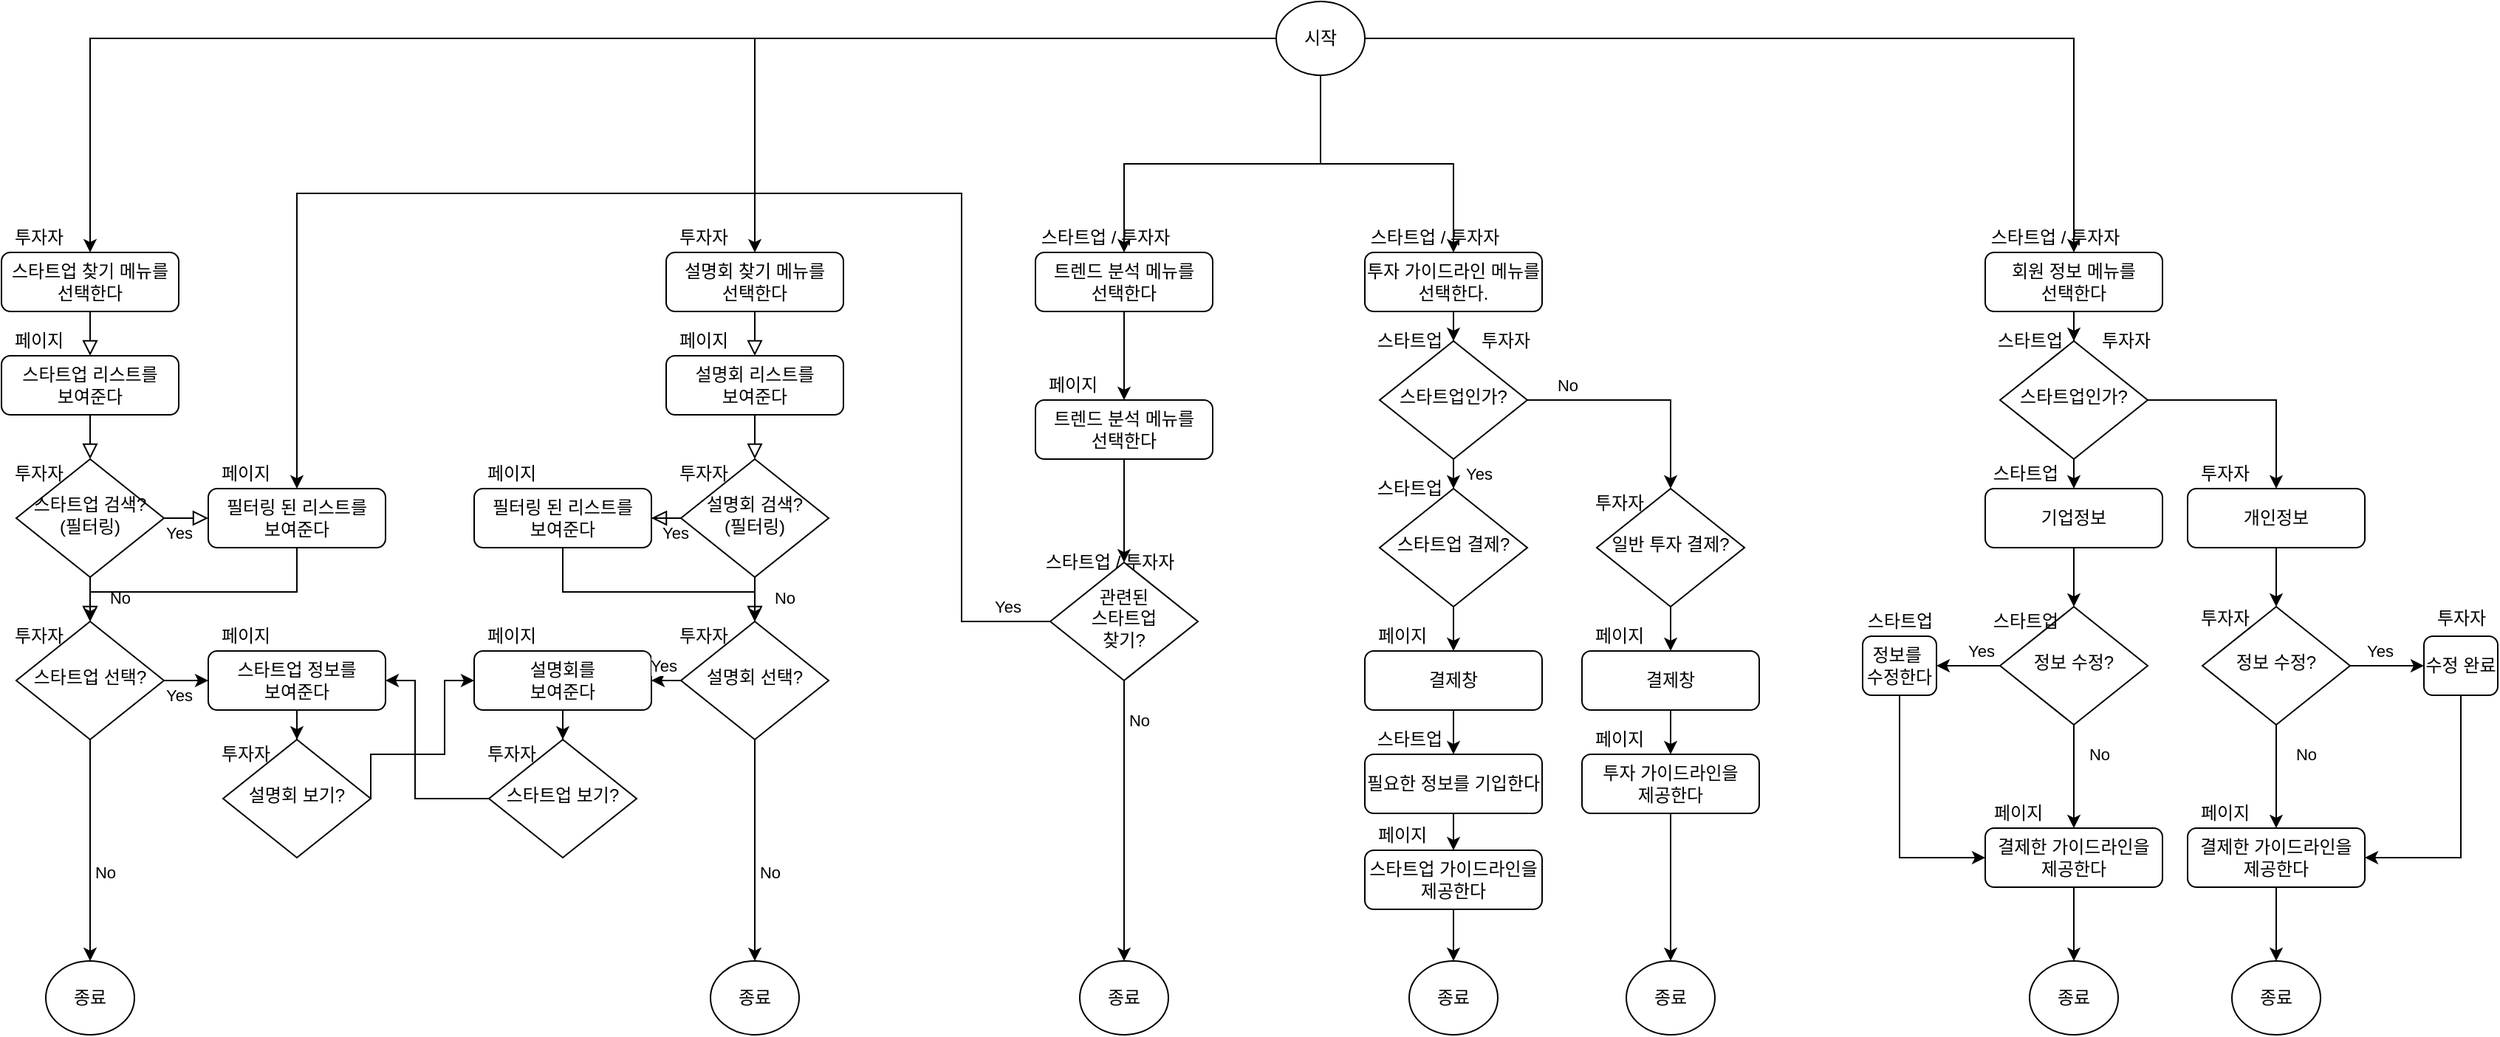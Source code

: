 <mxfile version="13.0.5" type="device"><diagram id="C5RBs43oDa-KdzZeNtuy" name="Page-1"><mxGraphModel dx="1865" dy="1254" grid="0" gridSize="10" guides="1" tooltips="1" connect="1" arrows="1" fold="1" page="0" pageScale="1" pageWidth="827" pageHeight="1169" math="0" shadow="0"><root><mxCell id="WIyWlLk6GJQsqaUBKTNV-0"/><mxCell id="WIyWlLk6GJQsqaUBKTNV-1" parent="WIyWlLk6GJQsqaUBKTNV-0"/><mxCell id="WIyWlLk6GJQsqaUBKTNV-3" value="스타트업 찾기 메뉴를&lt;br&gt;선택한다" style="rounded=1;whiteSpace=wrap;html=1;fontSize=12;glass=0;strokeWidth=1;shadow=0;" parent="WIyWlLk6GJQsqaUBKTNV-1" vertex="1"><mxGeometry x="30" y="160" width="120" height="40" as="geometry"/></mxCell><mxCell id="WIyWlLk6GJQsqaUBKTNV-7" value="스타트업 리스트를&lt;br&gt;보여준다" style="rounded=1;whiteSpace=wrap;html=1;fontSize=12;glass=0;strokeWidth=1;shadow=0;" parent="WIyWlLk6GJQsqaUBKTNV-1" vertex="1"><mxGeometry x="30" y="230" width="120" height="40" as="geometry"/></mxCell><mxCell id="WIyWlLk6GJQsqaUBKTNV-2" value="" style="rounded=0;html=1;jettySize=auto;orthogonalLoop=1;fontSize=11;endArrow=block;endFill=0;endSize=8;strokeWidth=1;shadow=0;labelBackgroundColor=none;edgeStyle=orthogonalEdgeStyle;entryX=0.5;entryY=0;entryDx=0;entryDy=0;" parent="WIyWlLk6GJQsqaUBKTNV-1" source="WIyWlLk6GJQsqaUBKTNV-3" target="WIyWlLk6GJQsqaUBKTNV-7" edge="1"><mxGeometry relative="1" as="geometry"><mxPoint x="90" y="240" as="targetPoint"/><Array as="points"><mxPoint x="90" y="220"/></Array></mxGeometry></mxCell><mxCell id="WIyWlLk6GJQsqaUBKTNV-10" value="스타트업 검색?&lt;br&gt;(필터링)" style="rhombus;whiteSpace=wrap;html=1;shadow=0;fontFamily=Helvetica;fontSize=12;align=center;strokeWidth=1;spacing=6;spacingTop=-4;" parent="WIyWlLk6GJQsqaUBKTNV-1" vertex="1"><mxGeometry x="40" y="300" width="100" height="80" as="geometry"/></mxCell><mxCell id="WIyWlLk6GJQsqaUBKTNV-4" value="" style="rounded=0;html=1;jettySize=auto;orthogonalLoop=1;fontSize=11;endArrow=block;endFill=0;endSize=8;strokeWidth=1;shadow=0;labelBackgroundColor=none;edgeStyle=orthogonalEdgeStyle;exitX=0.5;exitY=1;exitDx=0;exitDy=0;" parent="WIyWlLk6GJQsqaUBKTNV-1" source="WIyWlLk6GJQsqaUBKTNV-7" target="WIyWlLk6GJQsqaUBKTNV-10" edge="1"><mxGeometry y="20" relative="1" as="geometry"><mxPoint as="offset"/><mxPoint x="90" y="330" as="sourcePoint"/><Array as="points"/></mxGeometry></mxCell><mxCell id="WIyWlLk6GJQsqaUBKTNV-12" value="필터링 된 리스트를&lt;br&gt;보여준다" style="rounded=1;whiteSpace=wrap;html=1;fontSize=12;glass=0;strokeWidth=1;shadow=0;" parent="WIyWlLk6GJQsqaUBKTNV-1" vertex="1"><mxGeometry x="170" y="320" width="120" height="40" as="geometry"/></mxCell><mxCell id="WIyWlLk6GJQsqaUBKTNV-9" value="Yes" style="edgeStyle=orthogonalEdgeStyle;rounded=0;html=1;jettySize=auto;orthogonalLoop=1;fontSize=11;endArrow=block;endFill=0;endSize=8;strokeWidth=1;shadow=0;labelBackgroundColor=none;" parent="WIyWlLk6GJQsqaUBKTNV-1" source="WIyWlLk6GJQsqaUBKTNV-10" target="WIyWlLk6GJQsqaUBKTNV-12" edge="1"><mxGeometry x="0.2" y="-10" relative="1" as="geometry"><mxPoint as="offset"/></mxGeometry></mxCell><mxCell id="p8ViAb0SvgTXu9itR36Z-11" value="스타트업 선택?" style="rhombus;whiteSpace=wrap;html=1;shadow=0;fontFamily=Helvetica;fontSize=12;align=center;strokeWidth=1;spacing=6;spacingTop=-4;" parent="WIyWlLk6GJQsqaUBKTNV-1" vertex="1"><mxGeometry x="40" y="410" width="100" height="80" as="geometry"/></mxCell><mxCell id="WIyWlLk6GJQsqaUBKTNV-8" value="No" style="rounded=0;html=1;jettySize=auto;orthogonalLoop=1;fontSize=11;endArrow=block;endFill=0;endSize=8;strokeWidth=1;shadow=0;labelBackgroundColor=none;edgeStyle=orthogonalEdgeStyle;entryX=0.5;entryY=0;entryDx=0;entryDy=0;" parent="WIyWlLk6GJQsqaUBKTNV-1" source="WIyWlLk6GJQsqaUBKTNV-10" target="p8ViAb0SvgTXu9itR36Z-11" edge="1"><mxGeometry x="0.333" y="20" relative="1" as="geometry"><mxPoint as="offset"/><mxPoint x="90" y="420" as="targetPoint"/></mxGeometry></mxCell><mxCell id="p8ViAb0SvgTXu9itR36Z-16" value="" style="edgeStyle=orthogonalEdgeStyle;rounded=0;orthogonalLoop=1;jettySize=auto;html=1;entryX=0.5;entryY=0;entryDx=0;entryDy=0;" parent="WIyWlLk6GJQsqaUBKTNV-1" source="WIyWlLk6GJQsqaUBKTNV-12" target="p8ViAb0SvgTXu9itR36Z-11" edge="1"><mxGeometry relative="1" as="geometry"><Array as="points"><mxPoint x="230" y="390"/><mxPoint x="90" y="390"/></Array></mxGeometry></mxCell><mxCell id="p8ViAb0SvgTXu9itR36Z-14" value="스타트업 정보를&lt;br&gt;보여준다" style="rounded=1;whiteSpace=wrap;html=1;fontSize=12;glass=0;strokeWidth=1;shadow=0;" parent="WIyWlLk6GJQsqaUBKTNV-1" vertex="1"><mxGeometry x="170" y="430" width="120" height="40" as="geometry"/></mxCell><mxCell id="p8ViAb0SvgTXu9itR36Z-13" value="Yes" style="edgeStyle=orthogonalEdgeStyle;rounded=0;orthogonalLoop=1;jettySize=auto;html=1;entryX=0;entryY=0.5;entryDx=0;entryDy=0;" parent="WIyWlLk6GJQsqaUBKTNV-1" source="p8ViAb0SvgTXu9itR36Z-11" target="p8ViAb0SvgTXu9itR36Z-14" edge="1"><mxGeometry x="0.2" y="-10" relative="1" as="geometry"><mxPoint x="180" y="450" as="targetPoint"/><mxPoint as="offset"/></mxGeometry></mxCell><mxCell id="p8ViAb0SvgTXu9itR36Z-22" value="종료" style="ellipse;whiteSpace=wrap;html=1;" parent="WIyWlLk6GJQsqaUBKTNV-1" vertex="1"><mxGeometry x="60" y="640" width="60" height="50" as="geometry"/></mxCell><mxCell id="p8ViAb0SvgTXu9itR36Z-21" value="No" style="edgeStyle=orthogonalEdgeStyle;rounded=0;orthogonalLoop=1;jettySize=auto;html=1;entryX=0.5;entryY=0;entryDx=0;entryDy=0;" parent="WIyWlLk6GJQsqaUBKTNV-1" source="p8ViAb0SvgTXu9itR36Z-11" target="p8ViAb0SvgTXu9itR36Z-22" edge="1"><mxGeometry x="0.2" y="10" relative="1" as="geometry"><mxPoint x="90" y="520" as="targetPoint"/><mxPoint as="offset"/></mxGeometry></mxCell><mxCell id="p8ViAb0SvgTXu9itR36Z-25" value="투자자" style="text;html=1;align=center;verticalAlign=middle;resizable=0;points=[];autosize=1;" parent="WIyWlLk6GJQsqaUBKTNV-1" vertex="1"><mxGeometry x="30" y="140" width="50" height="20" as="geometry"/></mxCell><mxCell id="p8ViAb0SvgTXu9itR36Z-26" value="페이지" style="text;html=1;align=center;verticalAlign=middle;resizable=0;points=[];autosize=1;" parent="WIyWlLk6GJQsqaUBKTNV-1" vertex="1"><mxGeometry x="30" y="210" width="50" height="20" as="geometry"/></mxCell><mxCell id="p8ViAb0SvgTXu9itR36Z-27" value="투자자" style="text;html=1;align=center;verticalAlign=middle;resizable=0;points=[];autosize=1;" parent="WIyWlLk6GJQsqaUBKTNV-1" vertex="1"><mxGeometry x="30" y="300" width="50" height="20" as="geometry"/></mxCell><mxCell id="p8ViAb0SvgTXu9itR36Z-28" value="투자자" style="text;html=1;align=center;verticalAlign=middle;resizable=0;points=[];autosize=1;" parent="WIyWlLk6GJQsqaUBKTNV-1" vertex="1"><mxGeometry x="30" y="410" width="50" height="20" as="geometry"/></mxCell><mxCell id="p8ViAb0SvgTXu9itR36Z-29" value="페이지" style="text;html=1;align=center;verticalAlign=middle;resizable=0;points=[];autosize=1;" parent="WIyWlLk6GJQsqaUBKTNV-1" vertex="1"><mxGeometry x="170" y="300" width="50" height="20" as="geometry"/></mxCell><mxCell id="p8ViAb0SvgTXu9itR36Z-30" value="페이지" style="text;html=1;align=center;verticalAlign=middle;resizable=0;points=[];autosize=1;" parent="WIyWlLk6GJQsqaUBKTNV-1" vertex="1"><mxGeometry x="170" y="410" width="50" height="20" as="geometry"/></mxCell><mxCell id="p8ViAb0SvgTXu9itR36Z-32" value="설명회 찾기 메뉴를&lt;br&gt;선택한다" style="rounded=1;whiteSpace=wrap;html=1;fontSize=12;glass=0;strokeWidth=1;shadow=0;" parent="WIyWlLk6GJQsqaUBKTNV-1" vertex="1"><mxGeometry x="480" y="160" width="120" height="40" as="geometry"/></mxCell><mxCell id="p8ViAb0SvgTXu9itR36Z-34" value="설명회 리스트를&lt;br&gt;보여준다" style="rounded=1;whiteSpace=wrap;html=1;fontSize=12;glass=0;strokeWidth=1;shadow=0;" parent="WIyWlLk6GJQsqaUBKTNV-1" vertex="1"><mxGeometry x="480" y="230" width="120" height="40" as="geometry"/></mxCell><mxCell id="p8ViAb0SvgTXu9itR36Z-31" value="" style="rounded=0;html=1;jettySize=auto;orthogonalLoop=1;fontSize=11;endArrow=block;endFill=0;endSize=8;strokeWidth=1;shadow=0;labelBackgroundColor=none;edgeStyle=orthogonalEdgeStyle;entryX=0.5;entryY=0;entryDx=0;entryDy=0;" parent="WIyWlLk6GJQsqaUBKTNV-1" source="p8ViAb0SvgTXu9itR36Z-32" target="p8ViAb0SvgTXu9itR36Z-34" edge="1"><mxGeometry relative="1" as="geometry"><mxPoint x="540" y="240" as="targetPoint"/><Array as="points"><mxPoint x="540" y="220"/></Array></mxGeometry></mxCell><mxCell id="p8ViAb0SvgTXu9itR36Z-37" value="설명회 검색?&lt;br&gt;(필터링)" style="rhombus;whiteSpace=wrap;html=1;shadow=0;fontFamily=Helvetica;fontSize=12;align=center;strokeWidth=1;spacing=6;spacingTop=-4;" parent="WIyWlLk6GJQsqaUBKTNV-1" vertex="1"><mxGeometry x="490" y="300" width="100" height="80" as="geometry"/></mxCell><mxCell id="p8ViAb0SvgTXu9itR36Z-33" value="" style="rounded=0;html=1;jettySize=auto;orthogonalLoop=1;fontSize=11;endArrow=block;endFill=0;endSize=8;strokeWidth=1;shadow=0;labelBackgroundColor=none;edgeStyle=orthogonalEdgeStyle;exitX=0.5;exitY=1;exitDx=0;exitDy=0;" parent="WIyWlLk6GJQsqaUBKTNV-1" source="p8ViAb0SvgTXu9itR36Z-34" target="p8ViAb0SvgTXu9itR36Z-37" edge="1"><mxGeometry y="20" relative="1" as="geometry"><mxPoint as="offset"/><mxPoint x="540" y="330" as="sourcePoint"/><Array as="points"/></mxGeometry></mxCell><mxCell id="p8ViAb0SvgTXu9itR36Z-39" value="필터링 된 리스트를&lt;br&gt;보여준다" style="rounded=1;whiteSpace=wrap;html=1;fontSize=12;glass=0;strokeWidth=1;shadow=0;" parent="WIyWlLk6GJQsqaUBKTNV-1" vertex="1"><mxGeometry x="350" y="320" width="120" height="40" as="geometry"/></mxCell><mxCell id="p8ViAb0SvgTXu9itR36Z-36" value="Yes" style="edgeStyle=orthogonalEdgeStyle;rounded=0;html=1;jettySize=auto;orthogonalLoop=1;fontSize=11;endArrow=block;endFill=0;endSize=8;strokeWidth=1;shadow=0;labelBackgroundColor=none;" parent="WIyWlLk6GJQsqaUBKTNV-1" source="p8ViAb0SvgTXu9itR36Z-37" target="p8ViAb0SvgTXu9itR36Z-39" edge="1"><mxGeometry x="0.2" y="-10" relative="1" as="geometry"><mxPoint as="offset"/></mxGeometry></mxCell><mxCell id="p8ViAb0SvgTXu9itR36Z-42" value="설명회 선택?" style="rhombus;whiteSpace=wrap;html=1;shadow=0;fontFamily=Helvetica;fontSize=12;align=center;strokeWidth=1;spacing=6;spacingTop=-4;" parent="WIyWlLk6GJQsqaUBKTNV-1" vertex="1"><mxGeometry x="490" y="410" width="100" height="80" as="geometry"/></mxCell><mxCell id="p8ViAb0SvgTXu9itR36Z-35" value="No" style="rounded=0;html=1;jettySize=auto;orthogonalLoop=1;fontSize=11;endArrow=block;endFill=0;endSize=8;strokeWidth=1;shadow=0;labelBackgroundColor=none;edgeStyle=orthogonalEdgeStyle;entryX=0.5;entryY=0;entryDx=0;entryDy=0;" parent="WIyWlLk6GJQsqaUBKTNV-1" source="p8ViAb0SvgTXu9itR36Z-37" target="p8ViAb0SvgTXu9itR36Z-42" edge="1"><mxGeometry x="0.333" y="20" relative="1" as="geometry"><mxPoint as="offset"/><mxPoint x="540" y="420" as="targetPoint"/></mxGeometry></mxCell><mxCell id="p8ViAb0SvgTXu9itR36Z-38" value="" style="edgeStyle=orthogonalEdgeStyle;rounded=0;orthogonalLoop=1;jettySize=auto;html=1;entryX=0.5;entryY=0;entryDx=0;entryDy=0;" parent="WIyWlLk6GJQsqaUBKTNV-1" source="p8ViAb0SvgTXu9itR36Z-39" target="p8ViAb0SvgTXu9itR36Z-42" edge="1"><mxGeometry relative="1" as="geometry"><Array as="points"><mxPoint x="410" y="390"/><mxPoint x="540" y="390"/></Array></mxGeometry></mxCell><mxCell id="p8ViAb0SvgTXu9itR36Z-43" value="설명회를&lt;br&gt;보여준다" style="rounded=1;whiteSpace=wrap;html=1;fontSize=12;glass=0;strokeWidth=1;shadow=0;" parent="WIyWlLk6GJQsqaUBKTNV-1" vertex="1"><mxGeometry x="350" y="430" width="120" height="40" as="geometry"/></mxCell><mxCell id="p8ViAb0SvgTXu9itR36Z-40" value="Yes" style="edgeStyle=orthogonalEdgeStyle;rounded=0;orthogonalLoop=1;jettySize=auto;html=1;entryX=1;entryY=0.5;entryDx=0;entryDy=0;" parent="WIyWlLk6GJQsqaUBKTNV-1" source="p8ViAb0SvgTXu9itR36Z-42" target="p8ViAb0SvgTXu9itR36Z-43" edge="1"><mxGeometry x="0.2" y="-10" relative="1" as="geometry"><mxPoint x="630" y="450" as="targetPoint"/><mxPoint as="offset"/><Array as="points"><mxPoint x="470" y="450"/></Array></mxGeometry></mxCell><mxCell id="p8ViAb0SvgTXu9itR36Z-44" value="종료" style="ellipse;whiteSpace=wrap;html=1;" parent="WIyWlLk6GJQsqaUBKTNV-1" vertex="1"><mxGeometry x="510" y="640" width="60" height="50" as="geometry"/></mxCell><mxCell id="p8ViAb0SvgTXu9itR36Z-41" value="No" style="edgeStyle=orthogonalEdgeStyle;rounded=0;orthogonalLoop=1;jettySize=auto;html=1;entryX=0.5;entryY=0;entryDx=0;entryDy=0;" parent="WIyWlLk6GJQsqaUBKTNV-1" source="p8ViAb0SvgTXu9itR36Z-42" target="p8ViAb0SvgTXu9itR36Z-44" edge="1"><mxGeometry x="0.2" y="10" relative="1" as="geometry"><mxPoint x="540" y="520" as="targetPoint"/><mxPoint as="offset"/></mxGeometry></mxCell><mxCell id="p8ViAb0SvgTXu9itR36Z-45" value="투자자" style="text;html=1;align=center;verticalAlign=middle;resizable=0;points=[];autosize=1;" parent="WIyWlLk6GJQsqaUBKTNV-1" vertex="1"><mxGeometry x="480" y="140" width="50" height="20" as="geometry"/></mxCell><mxCell id="p8ViAb0SvgTXu9itR36Z-46" value="페이지" style="text;html=1;align=center;verticalAlign=middle;resizable=0;points=[];autosize=1;" parent="WIyWlLk6GJQsqaUBKTNV-1" vertex="1"><mxGeometry x="480" y="210" width="50" height="20" as="geometry"/></mxCell><mxCell id="p8ViAb0SvgTXu9itR36Z-47" value="투자자" style="text;html=1;align=center;verticalAlign=middle;resizable=0;points=[];autosize=1;" parent="WIyWlLk6GJQsqaUBKTNV-1" vertex="1"><mxGeometry x="480" y="300" width="50" height="20" as="geometry"/></mxCell><mxCell id="p8ViAb0SvgTXu9itR36Z-48" value="투자자" style="text;html=1;align=center;verticalAlign=middle;resizable=0;points=[];autosize=1;" parent="WIyWlLk6GJQsqaUBKTNV-1" vertex="1"><mxGeometry x="480" y="410" width="50" height="20" as="geometry"/></mxCell><mxCell id="p8ViAb0SvgTXu9itR36Z-49" value="페이지" style="text;html=1;align=center;verticalAlign=middle;resizable=0;points=[];autosize=1;" parent="WIyWlLk6GJQsqaUBKTNV-1" vertex="1"><mxGeometry x="350" y="300" width="50" height="20" as="geometry"/></mxCell><mxCell id="p8ViAb0SvgTXu9itR36Z-50" value="페이지" style="text;html=1;align=center;verticalAlign=middle;resizable=0;points=[];autosize=1;" parent="WIyWlLk6GJQsqaUBKTNV-1" vertex="1"><mxGeometry x="350" y="410" width="50" height="20" as="geometry"/></mxCell><mxCell id="p8ViAb0SvgTXu9itR36Z-59" value="" style="edgeStyle=orthogonalEdgeStyle;rounded=0;orthogonalLoop=1;jettySize=auto;html=1;entryX=1;entryY=0.5;entryDx=0;entryDy=0;exitX=0;exitY=0.5;exitDx=0;exitDy=0;" parent="WIyWlLk6GJQsqaUBKTNV-1" source="p8ViAb0SvgTXu9itR36Z-56" target="p8ViAb0SvgTXu9itR36Z-14" edge="1"><mxGeometry relative="1" as="geometry"><mxPoint x="370" y="530" as="sourcePoint"/><Array as="points"><mxPoint x="310" y="530"/><mxPoint x="310" y="450"/></Array></mxGeometry></mxCell><mxCell id="p8ViAb0SvgTXu9itR36Z-56" value="스타트업 보기?" style="rhombus;whiteSpace=wrap;html=1;shadow=0;fontFamily=Helvetica;fontSize=12;align=center;strokeWidth=1;spacing=6;spacingTop=-4;" parent="WIyWlLk6GJQsqaUBKTNV-1" vertex="1"><mxGeometry x="360" y="490" width="100" height="80" as="geometry"/></mxCell><mxCell id="p8ViAb0SvgTXu9itR36Z-54" value="" style="edgeStyle=orthogonalEdgeStyle;rounded=0;orthogonalLoop=1;jettySize=auto;html=1;entryX=0.5;entryY=0;entryDx=0;entryDy=0;" parent="WIyWlLk6GJQsqaUBKTNV-1" source="p8ViAb0SvgTXu9itR36Z-43" target="p8ViAb0SvgTXu9itR36Z-56" edge="1"><mxGeometry relative="1" as="geometry"><mxPoint x="410" y="560" as="targetPoint"/></mxGeometry></mxCell><mxCell id="p8ViAb0SvgTXu9itR36Z-58" value="" style="edgeStyle=orthogonalEdgeStyle;rounded=0;orthogonalLoop=1;jettySize=auto;html=1;entryX=0;entryY=0.5;entryDx=0;entryDy=0;exitX=1;exitY=0.5;exitDx=0;exitDy=0;" parent="WIyWlLk6GJQsqaUBKTNV-1" source="p8ViAb0SvgTXu9itR36Z-57" target="p8ViAb0SvgTXu9itR36Z-43" edge="1"><mxGeometry relative="1" as="geometry"><Array as="points"><mxPoint x="280" y="500"/><mxPoint x="330" y="500"/><mxPoint x="330" y="450"/></Array></mxGeometry></mxCell><mxCell id="p8ViAb0SvgTXu9itR36Z-57" value="설명회 보기?" style="rhombus;whiteSpace=wrap;html=1;shadow=0;fontFamily=Helvetica;fontSize=12;align=center;strokeWidth=1;spacing=6;spacingTop=-4;" parent="WIyWlLk6GJQsqaUBKTNV-1" vertex="1"><mxGeometry x="180" y="490" width="100" height="80" as="geometry"/></mxCell><mxCell id="p8ViAb0SvgTXu9itR36Z-52" value="" style="edgeStyle=orthogonalEdgeStyle;rounded=0;orthogonalLoop=1;jettySize=auto;html=1;entryX=0.5;entryY=0;entryDx=0;entryDy=0;" parent="WIyWlLk6GJQsqaUBKTNV-1" source="p8ViAb0SvgTXu9itR36Z-14" target="p8ViAb0SvgTXu9itR36Z-57" edge="1"><mxGeometry relative="1" as="geometry"><mxPoint x="230" y="550" as="targetPoint"/></mxGeometry></mxCell><mxCell id="p8ViAb0SvgTXu9itR36Z-60" value="투자자" style="text;html=1;align=center;verticalAlign=middle;resizable=0;points=[];autosize=1;" parent="WIyWlLk6GJQsqaUBKTNV-1" vertex="1"><mxGeometry x="170" y="490" width="50" height="20" as="geometry"/></mxCell><mxCell id="p8ViAb0SvgTXu9itR36Z-61" value="투자자" style="text;html=1;align=center;verticalAlign=middle;resizable=0;points=[];autosize=1;" parent="WIyWlLk6GJQsqaUBKTNV-1" vertex="1"><mxGeometry x="350" y="490" width="50" height="20" as="geometry"/></mxCell><mxCell id="p8ViAb0SvgTXu9itR36Z-85" value="" style="edgeStyle=orthogonalEdgeStyle;rounded=0;orthogonalLoop=1;jettySize=auto;html=1;entryX=0.5;entryY=0;entryDx=0;entryDy=0;" parent="WIyWlLk6GJQsqaUBKTNV-1" source="p8ViAb0SvgTXu9itR36Z-63" target="WIyWlLk6GJQsqaUBKTNV-3" edge="1"><mxGeometry relative="1" as="geometry"><mxPoint x="510" y="25" as="targetPoint"/></mxGeometry></mxCell><mxCell id="p8ViAb0SvgTXu9itR36Z-89" value="" style="edgeStyle=orthogonalEdgeStyle;rounded=0;orthogonalLoop=1;jettySize=auto;html=1;entryX=0.5;entryY=0;entryDx=0;entryDy=0;" parent="WIyWlLk6GJQsqaUBKTNV-1" source="p8ViAb0SvgTXu9itR36Z-63" target="p8ViAb0SvgTXu9itR36Z-32" edge="1"><mxGeometry relative="1" as="geometry"><mxPoint x="620" y="130" as="targetPoint"/></mxGeometry></mxCell><mxCell id="p8ViAb0SvgTXu9itR36Z-189" value="" style="edgeStyle=orthogonalEdgeStyle;rounded=0;orthogonalLoop=1;jettySize=auto;html=1;entryX=0.5;entryY=0;entryDx=0;entryDy=0;" parent="WIyWlLk6GJQsqaUBKTNV-1" source="p8ViAb0SvgTXu9itR36Z-63" target="p8ViAb0SvgTXu9itR36Z-129" edge="1"><mxGeometry relative="1" as="geometry"><mxPoint x="1033" y="15" as="targetPoint"/></mxGeometry></mxCell><mxCell id="p8ViAb0SvgTXu9itR36Z-63" value="시작" style="ellipse;whiteSpace=wrap;html=1;" parent="WIyWlLk6GJQsqaUBKTNV-1" vertex="1"><mxGeometry x="893" y="-10" width="60" height="50" as="geometry"/></mxCell><mxCell id="p8ViAb0SvgTXu9itR36Z-64" value="트렌드 분석 메뉴를&lt;br&gt;선택한다" style="rounded=1;whiteSpace=wrap;html=1;fontSize=12;glass=0;strokeWidth=1;shadow=0;" parent="WIyWlLk6GJQsqaUBKTNV-1" vertex="1"><mxGeometry x="730" y="160" width="120" height="40" as="geometry"/></mxCell><mxCell id="p8ViAb0SvgTXu9itR36Z-87" value="" style="edgeStyle=orthogonalEdgeStyle;rounded=0;orthogonalLoop=1;jettySize=auto;html=1;entryX=0.5;entryY=0;entryDx=0;entryDy=0;exitX=0.5;exitY=1;exitDx=0;exitDy=0;" parent="WIyWlLk6GJQsqaUBKTNV-1" source="p8ViAb0SvgTXu9itR36Z-63" target="p8ViAb0SvgTXu9itR36Z-64" edge="1"><mxGeometry relative="1" as="geometry"><mxPoint x="620" y="130" as="targetPoint"/></mxGeometry></mxCell><mxCell id="p8ViAb0SvgTXu9itR36Z-66" value="트렌드 분석 메뉴를&lt;br&gt;선택한다" style="rounded=1;whiteSpace=wrap;html=1;fontSize=12;glass=0;strokeWidth=1;shadow=0;" parent="WIyWlLk6GJQsqaUBKTNV-1" vertex="1"><mxGeometry x="730" y="260" width="120" height="40" as="geometry"/></mxCell><mxCell id="p8ViAb0SvgTXu9itR36Z-67" value="" style="edgeStyle=orthogonalEdgeStyle;rounded=0;orthogonalLoop=1;jettySize=auto;html=1;" parent="WIyWlLk6GJQsqaUBKTNV-1" source="p8ViAb0SvgTXu9itR36Z-64" target="p8ViAb0SvgTXu9itR36Z-66" edge="1"><mxGeometry relative="1" as="geometry"/></mxCell><mxCell id="p8ViAb0SvgTXu9itR36Z-65" value="스타트업 / 투자자" style="text;html=1;align=center;verticalAlign=middle;resizable=0;points=[];autosize=1;" parent="WIyWlLk6GJQsqaUBKTNV-1" vertex="1"><mxGeometry x="727" y="140" width="100" height="20" as="geometry"/></mxCell><mxCell id="p8ViAb0SvgTXu9itR36Z-69" value="페이지" style="text;html=1;align=center;verticalAlign=middle;resizable=0;points=[];autosize=1;" parent="WIyWlLk6GJQsqaUBKTNV-1" vertex="1"><mxGeometry x="730" y="240" width="50" height="20" as="geometry"/></mxCell><mxCell id="p8ViAb0SvgTXu9itR36Z-83" value="Yes" style="edgeStyle=orthogonalEdgeStyle;rounded=0;orthogonalLoop=1;jettySize=auto;html=1;entryX=0.5;entryY=0;entryDx=0;entryDy=0;" parent="WIyWlLk6GJQsqaUBKTNV-1" source="p8ViAb0SvgTXu9itR36Z-74" target="WIyWlLk6GJQsqaUBKTNV-12" edge="1"><mxGeometry x="-0.942" y="-10" relative="1" as="geometry"><mxPoint x="660" y="410" as="targetPoint"/><Array as="points"><mxPoint x="680" y="410"/><mxPoint x="680" y="120"/><mxPoint x="230" y="120"/></Array><mxPoint as="offset"/></mxGeometry></mxCell><mxCell id="p8ViAb0SvgTXu9itR36Z-74" value="관련된 &lt;br&gt;스타트업&lt;br&gt;찾기?" style="rhombus;whiteSpace=wrap;html=1;shadow=0;fontFamily=Helvetica;fontSize=12;align=center;strokeWidth=1;spacing=6;spacingTop=-4;" parent="WIyWlLk6GJQsqaUBKTNV-1" vertex="1"><mxGeometry x="740" y="370" width="100" height="80" as="geometry"/></mxCell><mxCell id="p8ViAb0SvgTXu9itR36Z-76" value="" style="edgeStyle=orthogonalEdgeStyle;rounded=0;orthogonalLoop=1;jettySize=auto;html=1;" parent="WIyWlLk6GJQsqaUBKTNV-1" source="p8ViAb0SvgTXu9itR36Z-66" target="p8ViAb0SvgTXu9itR36Z-74" edge="1"><mxGeometry relative="1" as="geometry"/></mxCell><mxCell id="p8ViAb0SvgTXu9itR36Z-77" value="종료" style="ellipse;whiteSpace=wrap;html=1;" parent="WIyWlLk6GJQsqaUBKTNV-1" vertex="1"><mxGeometry x="760" y="640" width="60" height="50" as="geometry"/></mxCell><mxCell id="p8ViAb0SvgTXu9itR36Z-79" value="No" style="edgeStyle=orthogonalEdgeStyle;rounded=0;orthogonalLoop=1;jettySize=auto;html=1;entryX=0.5;entryY=0;entryDx=0;entryDy=0;" parent="WIyWlLk6GJQsqaUBKTNV-1" source="p8ViAb0SvgTXu9itR36Z-74" target="p8ViAb0SvgTXu9itR36Z-77" edge="1"><mxGeometry x="-0.714" y="10" relative="1" as="geometry"><mxPoint x="790" y="510" as="targetPoint"/><mxPoint as="offset"/></mxGeometry></mxCell><mxCell id="p8ViAb0SvgTXu9itR36Z-92" value="투자 가이드라인 메뉴를&lt;br&gt;선택한다." style="rounded=1;whiteSpace=wrap;html=1;fontSize=12;glass=0;strokeWidth=1;shadow=0;" parent="WIyWlLk6GJQsqaUBKTNV-1" vertex="1"><mxGeometry x="953" y="160" width="120" height="40" as="geometry"/></mxCell><mxCell id="p8ViAb0SvgTXu9itR36Z-125" value="" style="edgeStyle=orthogonalEdgeStyle;rounded=0;orthogonalLoop=1;jettySize=auto;html=1;entryX=0.5;entryY=0;entryDx=0;entryDy=0;" parent="WIyWlLk6GJQsqaUBKTNV-1" source="p8ViAb0SvgTXu9itR36Z-63" target="p8ViAb0SvgTXu9itR36Z-92" edge="1"><mxGeometry relative="1" as="geometry"><mxPoint x="730" y="25" as="targetPoint"/></mxGeometry></mxCell><mxCell id="p8ViAb0SvgTXu9itR36Z-93" value="스타트업 / 투자자" style="text;html=1;align=center;verticalAlign=middle;resizable=0;points=[];autosize=1;" parent="WIyWlLk6GJQsqaUBKTNV-1" vertex="1"><mxGeometry x="950" y="140" width="100" height="20" as="geometry"/></mxCell><mxCell id="p8ViAb0SvgTXu9itR36Z-96" value="일반 투자 결제?" style="rhombus;whiteSpace=wrap;html=1;shadow=0;fontFamily=Helvetica;fontSize=12;align=center;strokeWidth=1;spacing=6;spacingTop=-4;" parent="WIyWlLk6GJQsqaUBKTNV-1" vertex="1"><mxGeometry x="1110" y="320" width="100" height="80" as="geometry"/></mxCell><mxCell id="p8ViAb0SvgTXu9itR36Z-101" value="" style="edgeStyle=orthogonalEdgeStyle;rounded=0;orthogonalLoop=1;jettySize=auto;html=1;" parent="WIyWlLk6GJQsqaUBKTNV-1" source="p8ViAb0SvgTXu9itR36Z-97" edge="1"><mxGeometry relative="1" as="geometry"><mxPoint x="1160" y="500" as="targetPoint"/></mxGeometry></mxCell><mxCell id="p8ViAb0SvgTXu9itR36Z-97" value="결제창" style="rounded=1;whiteSpace=wrap;html=1;fontSize=12;glass=0;strokeWidth=1;shadow=0;" parent="WIyWlLk6GJQsqaUBKTNV-1" vertex="1"><mxGeometry x="1100" y="430" width="120" height="40" as="geometry"/></mxCell><mxCell id="p8ViAb0SvgTXu9itR36Z-98" value="" style="edgeStyle=orthogonalEdgeStyle;rounded=0;orthogonalLoop=1;jettySize=auto;html=1;" parent="WIyWlLk6GJQsqaUBKTNV-1" source="p8ViAb0SvgTXu9itR36Z-96" target="p8ViAb0SvgTXu9itR36Z-97" edge="1"><mxGeometry relative="1" as="geometry"/></mxCell><mxCell id="p8ViAb0SvgTXu9itR36Z-99" value="투자 가이드라인을&lt;br&gt;제공한다" style="rounded=1;whiteSpace=wrap;html=1;fontSize=12;glass=0;strokeWidth=1;shadow=0;" parent="WIyWlLk6GJQsqaUBKTNV-1" vertex="1"><mxGeometry x="1100" y="500" width="120" height="40" as="geometry"/></mxCell><mxCell id="p8ViAb0SvgTXu9itR36Z-116" value="No" style="edgeStyle=orthogonalEdgeStyle;rounded=0;orthogonalLoop=1;jettySize=auto;html=1;entryX=0.5;entryY=0;entryDx=0;entryDy=0;" parent="WIyWlLk6GJQsqaUBKTNV-1" source="p8ViAb0SvgTXu9itR36Z-106" target="p8ViAb0SvgTXu9itR36Z-96" edge="1"><mxGeometry x="-0.656" y="10" relative="1" as="geometry"><mxPoint x="1143" y="260" as="targetPoint"/><mxPoint as="offset"/></mxGeometry></mxCell><mxCell id="p8ViAb0SvgTXu9itR36Z-106" value="스타트업인가?" style="rhombus;whiteSpace=wrap;html=1;shadow=0;fontFamily=Helvetica;fontSize=12;align=center;strokeWidth=1;spacing=6;spacingTop=-4;" parent="WIyWlLk6GJQsqaUBKTNV-1" vertex="1"><mxGeometry x="963" y="220" width="100" height="80" as="geometry"/></mxCell><mxCell id="p8ViAb0SvgTXu9itR36Z-105" value="" style="edgeStyle=orthogonalEdgeStyle;rounded=0;orthogonalLoop=1;jettySize=auto;html=1;entryX=0.5;entryY=0;entryDx=0;entryDy=0;" parent="WIyWlLk6GJQsqaUBKTNV-1" source="p8ViAb0SvgTXu9itR36Z-92" target="p8ViAb0SvgTXu9itR36Z-106" edge="1"><mxGeometry relative="1" as="geometry"><mxPoint x="1013" y="280" as="targetPoint"/></mxGeometry></mxCell><mxCell id="p8ViAb0SvgTXu9itR36Z-110" value="스타트업 결제?" style="rhombus;whiteSpace=wrap;html=1;shadow=0;fontFamily=Helvetica;fontSize=12;align=center;strokeWidth=1;spacing=6;spacingTop=-4;" parent="WIyWlLk6GJQsqaUBKTNV-1" vertex="1"><mxGeometry x="963" y="320" width="100" height="80" as="geometry"/></mxCell><mxCell id="p8ViAb0SvgTXu9itR36Z-114" value="Yes" style="edgeStyle=orthogonalEdgeStyle;rounded=0;orthogonalLoop=1;jettySize=auto;html=1;" parent="WIyWlLk6GJQsqaUBKTNV-1" source="p8ViAb0SvgTXu9itR36Z-106" target="p8ViAb0SvgTXu9itR36Z-110" edge="1"><mxGeometry x="0.667" y="17" relative="1" as="geometry"><mxPoint as="offset"/></mxGeometry></mxCell><mxCell id="p8ViAb0SvgTXu9itR36Z-111" value="" style="edgeStyle=orthogonalEdgeStyle;rounded=0;orthogonalLoop=1;jettySize=auto;html=1;" parent="WIyWlLk6GJQsqaUBKTNV-1" source="p8ViAb0SvgTXu9itR36Z-112" edge="1"><mxGeometry relative="1" as="geometry"><mxPoint x="1013" y="500" as="targetPoint"/></mxGeometry></mxCell><mxCell id="p8ViAb0SvgTXu9itR36Z-112" value="결제창" style="rounded=1;whiteSpace=wrap;html=1;fontSize=12;glass=0;strokeWidth=1;shadow=0;" parent="WIyWlLk6GJQsqaUBKTNV-1" vertex="1"><mxGeometry x="953" y="430" width="120" height="40" as="geometry"/></mxCell><mxCell id="p8ViAb0SvgTXu9itR36Z-109" value="" style="edgeStyle=orthogonalEdgeStyle;rounded=0;orthogonalLoop=1;jettySize=auto;html=1;" parent="WIyWlLk6GJQsqaUBKTNV-1" source="p8ViAb0SvgTXu9itR36Z-110" target="p8ViAb0SvgTXu9itR36Z-112" edge="1"><mxGeometry relative="1" as="geometry"/></mxCell><mxCell id="p8ViAb0SvgTXu9itR36Z-113" value="필요한 정보를 기입한다" style="rounded=1;whiteSpace=wrap;html=1;fontSize=12;glass=0;strokeWidth=1;shadow=0;" parent="WIyWlLk6GJQsqaUBKTNV-1" vertex="1"><mxGeometry x="953" y="500" width="120" height="40" as="geometry"/></mxCell><mxCell id="p8ViAb0SvgTXu9itR36Z-118" value="스타트업 가이드라인을&lt;br&gt;제공한다" style="rounded=1;whiteSpace=wrap;html=1;fontSize=12;glass=0;strokeWidth=1;shadow=0;" parent="WIyWlLk6GJQsqaUBKTNV-1" vertex="1"><mxGeometry x="953" y="565" width="120" height="40" as="geometry"/></mxCell><mxCell id="p8ViAb0SvgTXu9itR36Z-119" value="" style="edgeStyle=orthogonalEdgeStyle;rounded=0;orthogonalLoop=1;jettySize=auto;html=1;" parent="WIyWlLk6GJQsqaUBKTNV-1" source="p8ViAb0SvgTXu9itR36Z-113" target="p8ViAb0SvgTXu9itR36Z-118" edge="1"><mxGeometry relative="1" as="geometry"/></mxCell><mxCell id="p8ViAb0SvgTXu9itR36Z-120" value="종료" style="ellipse;whiteSpace=wrap;html=1;" parent="WIyWlLk6GJQsqaUBKTNV-1" vertex="1"><mxGeometry x="983" y="640" width="60" height="50" as="geometry"/></mxCell><mxCell id="p8ViAb0SvgTXu9itR36Z-122" value="" style="edgeStyle=orthogonalEdgeStyle;rounded=0;orthogonalLoop=1;jettySize=auto;html=1;" parent="WIyWlLk6GJQsqaUBKTNV-1" source="p8ViAb0SvgTXu9itR36Z-118" target="p8ViAb0SvgTXu9itR36Z-120" edge="1"><mxGeometry relative="1" as="geometry"/></mxCell><mxCell id="p8ViAb0SvgTXu9itR36Z-121" value="종료" style="ellipse;whiteSpace=wrap;html=1;" parent="WIyWlLk6GJQsqaUBKTNV-1" vertex="1"><mxGeometry x="1130" y="640" width="60" height="50" as="geometry"/></mxCell><mxCell id="p8ViAb0SvgTXu9itR36Z-123" value="" style="edgeStyle=orthogonalEdgeStyle;rounded=0;orthogonalLoop=1;jettySize=auto;html=1;" parent="WIyWlLk6GJQsqaUBKTNV-1" source="p8ViAb0SvgTXu9itR36Z-99" target="p8ViAb0SvgTXu9itR36Z-121" edge="1"><mxGeometry relative="1" as="geometry"/></mxCell><mxCell id="p8ViAb0SvgTXu9itR36Z-141" value="" style="edgeStyle=orthogonalEdgeStyle;rounded=0;orthogonalLoop=1;jettySize=auto;html=1;" parent="WIyWlLk6GJQsqaUBKTNV-1" source="p8ViAb0SvgTXu9itR36Z-129" target="p8ViAb0SvgTXu9itR36Z-140" edge="1"><mxGeometry relative="1" as="geometry"/></mxCell><mxCell id="p8ViAb0SvgTXu9itR36Z-129" value="회원 정보 메뉴를&lt;br&gt;선택한다" style="rounded=1;whiteSpace=wrap;html=1;fontSize=12;glass=0;strokeWidth=1;shadow=0;" parent="WIyWlLk6GJQsqaUBKTNV-1" vertex="1"><mxGeometry x="1373" y="160" width="120" height="40" as="geometry"/></mxCell><mxCell id="p8ViAb0SvgTXu9itR36Z-130" value="스타트업 / 투자자" style="text;html=1;align=center;verticalAlign=middle;resizable=0;points=[];autosize=1;" parent="WIyWlLk6GJQsqaUBKTNV-1" vertex="1"><mxGeometry x="1370" y="140" width="100" height="20" as="geometry"/></mxCell><mxCell id="p8ViAb0SvgTXu9itR36Z-132" value="스타트업" style="text;html=1;align=center;verticalAlign=middle;resizable=0;points=[];autosize=1;" parent="WIyWlLk6GJQsqaUBKTNV-1" vertex="1"><mxGeometry x="953" y="210" width="60" height="20" as="geometry"/></mxCell><mxCell id="p8ViAb0SvgTXu9itR36Z-133" value="투자자" style="text;html=1;align=center;verticalAlign=middle;resizable=0;points=[];autosize=1;" parent="WIyWlLk6GJQsqaUBKTNV-1" vertex="1"><mxGeometry x="1023" y="210" width="50" height="20" as="geometry"/></mxCell><mxCell id="p8ViAb0SvgTXu9itR36Z-135" value="투자자" style="text;html=1;align=center;verticalAlign=middle;resizable=0;points=[];autosize=1;" parent="WIyWlLk6GJQsqaUBKTNV-1" vertex="1"><mxGeometry x="1100" y="320" width="50" height="20" as="geometry"/></mxCell><mxCell id="p8ViAb0SvgTXu9itR36Z-136" value="스타트업" style="text;html=1;align=center;verticalAlign=middle;resizable=0;points=[];autosize=1;" parent="WIyWlLk6GJQsqaUBKTNV-1" vertex="1"><mxGeometry x="953" y="310" width="60" height="20" as="geometry"/></mxCell><mxCell id="p8ViAb0SvgTXu9itR36Z-138" value="스타트업" style="text;html=1;align=center;verticalAlign=middle;resizable=0;points=[];autosize=1;" parent="WIyWlLk6GJQsqaUBKTNV-1" vertex="1"><mxGeometry x="953" y="480" width="60" height="20" as="geometry"/></mxCell><mxCell id="p8ViAb0SvgTXu9itR36Z-145" value="" style="edgeStyle=orthogonalEdgeStyle;rounded=0;orthogonalLoop=1;jettySize=auto;html=1;" parent="WIyWlLk6GJQsqaUBKTNV-1" source="p8ViAb0SvgTXu9itR36Z-140" edge="1"><mxGeometry relative="1" as="geometry"><mxPoint x="1433" y="320" as="targetPoint"/></mxGeometry></mxCell><mxCell id="p8ViAb0SvgTXu9itR36Z-147" value="" style="edgeStyle=orthogonalEdgeStyle;rounded=0;orthogonalLoop=1;jettySize=auto;html=1;entryX=0.5;entryY=0;entryDx=0;entryDy=0;" parent="WIyWlLk6GJQsqaUBKTNV-1" source="p8ViAb0SvgTXu9itR36Z-140" target="p8ViAb0SvgTXu9itR36Z-143" edge="1"><mxGeometry relative="1" as="geometry"><mxPoint x="1563" y="260" as="targetPoint"/></mxGeometry></mxCell><mxCell id="p8ViAb0SvgTXu9itR36Z-140" value="스타트업인가?" style="rhombus;whiteSpace=wrap;html=1;shadow=0;fontFamily=Helvetica;fontSize=12;align=center;strokeWidth=1;spacing=6;spacingTop=-4;" parent="WIyWlLk6GJQsqaUBKTNV-1" vertex="1"><mxGeometry x="1383" y="220" width="100" height="80" as="geometry"/></mxCell><mxCell id="p8ViAb0SvgTXu9itR36Z-171" value="" style="edgeStyle=orthogonalEdgeStyle;rounded=0;orthogonalLoop=1;jettySize=auto;html=1;" parent="WIyWlLk6GJQsqaUBKTNV-1" source="p8ViAb0SvgTXu9itR36Z-142" target="p8ViAb0SvgTXu9itR36Z-168" edge="1"><mxGeometry relative="1" as="geometry"/></mxCell><mxCell id="p8ViAb0SvgTXu9itR36Z-142" value="기업정보" style="rounded=1;whiteSpace=wrap;html=1;fontSize=12;glass=0;strokeWidth=1;shadow=0;" parent="WIyWlLk6GJQsqaUBKTNV-1" vertex="1"><mxGeometry x="1373" y="320" width="120" height="40" as="geometry"/></mxCell><mxCell id="p8ViAb0SvgTXu9itR36Z-158" value="" style="edgeStyle=orthogonalEdgeStyle;rounded=0;orthogonalLoop=1;jettySize=auto;html=1;entryX=0.5;entryY=0;entryDx=0;entryDy=0;" parent="WIyWlLk6GJQsqaUBKTNV-1" source="p8ViAb0SvgTXu9itR36Z-148" target="p8ViAb0SvgTXu9itR36Z-161" edge="1"><mxGeometry relative="1" as="geometry"><mxPoint x="1433" y="550" as="targetPoint"/></mxGeometry></mxCell><mxCell id="p8ViAb0SvgTXu9itR36Z-148" value="결제한 가이드라인을&lt;br&gt;제공한다" style="rounded=1;whiteSpace=wrap;html=1;fontSize=12;glass=0;strokeWidth=1;shadow=0;" parent="WIyWlLk6GJQsqaUBKTNV-1" vertex="1"><mxGeometry x="1373" y="550" width="120" height="40" as="geometry"/></mxCell><mxCell id="p8ViAb0SvgTXu9itR36Z-172" value="" style="edgeStyle=orthogonalEdgeStyle;rounded=0;orthogonalLoop=1;jettySize=auto;html=1;" parent="WIyWlLk6GJQsqaUBKTNV-1" source="p8ViAb0SvgTXu9itR36Z-143" target="p8ViAb0SvgTXu9itR36Z-170" edge="1"><mxGeometry relative="1" as="geometry"/></mxCell><mxCell id="p8ViAb0SvgTXu9itR36Z-143" value="개인정보" style="rounded=1;whiteSpace=wrap;html=1;fontSize=12;glass=0;strokeWidth=1;shadow=0;" parent="WIyWlLk6GJQsqaUBKTNV-1" vertex="1"><mxGeometry x="1510" y="320" width="120" height="40" as="geometry"/></mxCell><mxCell id="p8ViAb0SvgTXu9itR36Z-150" value="스타트업 / 투자자" style="text;html=1;align=center;verticalAlign=middle;resizable=0;points=[];autosize=1;" parent="WIyWlLk6GJQsqaUBKTNV-1" vertex="1"><mxGeometry x="730" y="360" width="100" height="20" as="geometry"/></mxCell><mxCell id="p8ViAb0SvgTXu9itR36Z-151" value="페이지" style="text;html=1;align=center;verticalAlign=middle;resizable=0;points=[];autosize=1;" parent="WIyWlLk6GJQsqaUBKTNV-1" vertex="1"><mxGeometry x="953" y="410" width="50" height="20" as="geometry"/></mxCell><mxCell id="p8ViAb0SvgTXu9itR36Z-152" value="페이지" style="text;html=1;align=center;verticalAlign=middle;resizable=0;points=[];autosize=1;" parent="WIyWlLk6GJQsqaUBKTNV-1" vertex="1"><mxGeometry x="1100" y="410" width="50" height="20" as="geometry"/></mxCell><mxCell id="p8ViAb0SvgTXu9itR36Z-153" value="페이지" style="text;html=1;align=center;verticalAlign=middle;resizable=0;points=[];autosize=1;" parent="WIyWlLk6GJQsqaUBKTNV-1" vertex="1"><mxGeometry x="1100" y="480" width="50" height="20" as="geometry"/></mxCell><mxCell id="p8ViAb0SvgTXu9itR36Z-154" value="페이지" style="text;html=1;align=center;verticalAlign=middle;resizable=0;points=[];autosize=1;" parent="WIyWlLk6GJQsqaUBKTNV-1" vertex="1"><mxGeometry x="953" y="545" width="50" height="20" as="geometry"/></mxCell><mxCell id="p8ViAb0SvgTXu9itR36Z-160" value="" style="edgeStyle=orthogonalEdgeStyle;rounded=0;orthogonalLoop=1;jettySize=auto;html=1;entryX=0.5;entryY=0;entryDx=0;entryDy=0;" parent="WIyWlLk6GJQsqaUBKTNV-1" source="p8ViAb0SvgTXu9itR36Z-155" target="p8ViAb0SvgTXu9itR36Z-162" edge="1"><mxGeometry relative="1" as="geometry"><mxPoint x="1570" y="550" as="targetPoint"/></mxGeometry></mxCell><mxCell id="p8ViAb0SvgTXu9itR36Z-155" value="결제한 가이드라인을&lt;br&gt;제공한다" style="rounded=1;whiteSpace=wrap;html=1;fontSize=12;glass=0;strokeWidth=1;shadow=0;" parent="WIyWlLk6GJQsqaUBKTNV-1" vertex="1"><mxGeometry x="1510" y="550" width="120" height="40" as="geometry"/></mxCell><mxCell id="p8ViAb0SvgTXu9itR36Z-161" value="종료" style="ellipse;whiteSpace=wrap;html=1;" parent="WIyWlLk6GJQsqaUBKTNV-1" vertex="1"><mxGeometry x="1403" y="640" width="60" height="50" as="geometry"/></mxCell><mxCell id="p8ViAb0SvgTXu9itR36Z-162" value="종료" style="ellipse;whiteSpace=wrap;html=1;" parent="WIyWlLk6GJQsqaUBKTNV-1" vertex="1"><mxGeometry x="1540" y="640" width="60" height="50" as="geometry"/></mxCell><mxCell id="p8ViAb0SvgTXu9itR36Z-163" value="스타트업" style="text;html=1;align=center;verticalAlign=middle;resizable=0;points=[];autosize=1;" parent="WIyWlLk6GJQsqaUBKTNV-1" vertex="1"><mxGeometry x="1373" y="210" width="60" height="20" as="geometry"/></mxCell><mxCell id="p8ViAb0SvgTXu9itR36Z-164" value="투자자" style="text;html=1;align=center;verticalAlign=middle;resizable=0;points=[];autosize=1;" parent="WIyWlLk6GJQsqaUBKTNV-1" vertex="1"><mxGeometry x="1443" y="210" width="50" height="20" as="geometry"/></mxCell><mxCell id="p8ViAb0SvgTXu9itR36Z-165" value="스타트업" style="text;html=1;align=center;verticalAlign=middle;resizable=0;points=[];autosize=1;" parent="WIyWlLk6GJQsqaUBKTNV-1" vertex="1"><mxGeometry x="1370" y="300" width="60" height="20" as="geometry"/></mxCell><mxCell id="p8ViAb0SvgTXu9itR36Z-166" value="투자자" style="text;html=1;align=center;verticalAlign=middle;resizable=0;points=[];autosize=1;" parent="WIyWlLk6GJQsqaUBKTNV-1" vertex="1"><mxGeometry x="1510" y="300" width="50" height="20" as="geometry"/></mxCell><mxCell id="p8ViAb0SvgTXu9itR36Z-176" value="No" style="edgeStyle=orthogonalEdgeStyle;rounded=0;orthogonalLoop=1;jettySize=auto;html=1;entryX=0.5;entryY=0;entryDx=0;entryDy=0;" parent="WIyWlLk6GJQsqaUBKTNV-1" source="p8ViAb0SvgTXu9itR36Z-168" target="p8ViAb0SvgTXu9itR36Z-148" edge="1"><mxGeometry x="-0.429" y="17" relative="1" as="geometry"><mxPoint x="1433" y="540" as="targetPoint"/><mxPoint as="offset"/></mxGeometry></mxCell><mxCell id="p8ViAb0SvgTXu9itR36Z-180" value="Yes" style="edgeStyle=orthogonalEdgeStyle;rounded=0;orthogonalLoop=1;jettySize=auto;html=1;" parent="WIyWlLk6GJQsqaUBKTNV-1" source="p8ViAb0SvgTXu9itR36Z-168" edge="1"><mxGeometry x="-0.395" y="-10" relative="1" as="geometry"><mxPoint x="1340" y="440" as="targetPoint"/><mxPoint as="offset"/></mxGeometry></mxCell><mxCell id="p8ViAb0SvgTXu9itR36Z-168" value="정보 수정?" style="rhombus;whiteSpace=wrap;html=1;shadow=0;fontFamily=Helvetica;fontSize=12;align=center;strokeWidth=1;spacing=6;spacingTop=-4;" parent="WIyWlLk6GJQsqaUBKTNV-1" vertex="1"><mxGeometry x="1383" y="400" width="100" height="80" as="geometry"/></mxCell><mxCell id="p8ViAb0SvgTXu9itR36Z-178" value="No" style="edgeStyle=orthogonalEdgeStyle;rounded=0;orthogonalLoop=1;jettySize=auto;html=1;entryX=0.5;entryY=0;entryDx=0;entryDy=0;" parent="WIyWlLk6GJQsqaUBKTNV-1" source="p8ViAb0SvgTXu9itR36Z-170" target="p8ViAb0SvgTXu9itR36Z-155" edge="1"><mxGeometry x="-0.429" y="20" relative="1" as="geometry"><mxPoint x="1570" y="540" as="targetPoint"/><mxPoint as="offset"/></mxGeometry></mxCell><mxCell id="p8ViAb0SvgTXu9itR36Z-185" value="Yes" style="edgeStyle=orthogonalEdgeStyle;rounded=0;orthogonalLoop=1;jettySize=auto;html=1;" parent="WIyWlLk6GJQsqaUBKTNV-1" source="p8ViAb0SvgTXu9itR36Z-170" target="p8ViAb0SvgTXu9itR36Z-184" edge="1"><mxGeometry x="-0.2" y="10" relative="1" as="geometry"><mxPoint as="offset"/></mxGeometry></mxCell><mxCell id="p8ViAb0SvgTXu9itR36Z-170" value="정보 수정?" style="rhombus;whiteSpace=wrap;html=1;shadow=0;fontFamily=Helvetica;fontSize=12;align=center;strokeWidth=1;spacing=6;spacingTop=-4;" parent="WIyWlLk6GJQsqaUBKTNV-1" vertex="1"><mxGeometry x="1520" y="400" width="100" height="80" as="geometry"/></mxCell><mxCell id="p8ViAb0SvgTXu9itR36Z-183" value="" style="edgeStyle=orthogonalEdgeStyle;rounded=0;orthogonalLoop=1;jettySize=auto;html=1;entryX=0;entryY=0.5;entryDx=0;entryDy=0;" parent="WIyWlLk6GJQsqaUBKTNV-1" source="p8ViAb0SvgTXu9itR36Z-181" target="p8ViAb0SvgTXu9itR36Z-148" edge="1"><mxGeometry relative="1" as="geometry"><mxPoint x="1315" y="540" as="targetPoint"/><Array as="points"><mxPoint x="1315" y="570"/></Array></mxGeometry></mxCell><mxCell id="p8ViAb0SvgTXu9itR36Z-181" value="정보를&amp;nbsp;&lt;br&gt;수정한다" style="rounded=1;whiteSpace=wrap;html=1;fontSize=12;glass=0;strokeWidth=1;shadow=0;" parent="WIyWlLk6GJQsqaUBKTNV-1" vertex="1"><mxGeometry x="1290" y="420" width="50" height="40" as="geometry"/></mxCell><mxCell id="p8ViAb0SvgTXu9itR36Z-187" value="" style="edgeStyle=orthogonalEdgeStyle;rounded=0;orthogonalLoop=1;jettySize=auto;html=1;entryX=1;entryY=0.5;entryDx=0;entryDy=0;" parent="WIyWlLk6GJQsqaUBKTNV-1" source="p8ViAb0SvgTXu9itR36Z-184" target="p8ViAb0SvgTXu9itR36Z-155" edge="1"><mxGeometry relative="1" as="geometry"><mxPoint x="1695" y="540" as="targetPoint"/><Array as="points"><mxPoint x="1695" y="570"/></Array></mxGeometry></mxCell><mxCell id="p8ViAb0SvgTXu9itR36Z-184" value="수정 완료" style="rounded=1;whiteSpace=wrap;html=1;fontSize=12;glass=0;strokeWidth=1;shadow=0;" parent="WIyWlLk6GJQsqaUBKTNV-1" vertex="1"><mxGeometry x="1670" y="420" width="50" height="40" as="geometry"/></mxCell><mxCell id="PYuoYKBf-as20Y6p--Sn-0" value="스타트업" style="text;html=1;align=center;verticalAlign=middle;resizable=0;points=[];autosize=1;" vertex="1" parent="WIyWlLk6GJQsqaUBKTNV-1"><mxGeometry x="1285" y="400" width="60" height="20" as="geometry"/></mxCell><mxCell id="PYuoYKBf-as20Y6p--Sn-1" value="투자자" style="text;html=1;align=center;verticalAlign=middle;resizable=0;points=[];autosize=1;" vertex="1" parent="WIyWlLk6GJQsqaUBKTNV-1"><mxGeometry x="1670" y="398" width="50" height="20" as="geometry"/></mxCell><mxCell id="PYuoYKBf-as20Y6p--Sn-2" value="투자자" style="text;html=1;align=center;verticalAlign=middle;resizable=0;points=[];autosize=1;" vertex="1" parent="WIyWlLk6GJQsqaUBKTNV-1"><mxGeometry x="1510" y="398" width="50" height="20" as="geometry"/></mxCell><mxCell id="PYuoYKBf-as20Y6p--Sn-3" value="스타트업" style="text;html=1;align=center;verticalAlign=middle;resizable=0;points=[];autosize=1;" vertex="1" parent="WIyWlLk6GJQsqaUBKTNV-1"><mxGeometry x="1370" y="400" width="60" height="20" as="geometry"/></mxCell><mxCell id="PYuoYKBf-as20Y6p--Sn-4" value="페이지" style="text;html=1;align=center;verticalAlign=middle;resizable=0;points=[];autosize=1;" vertex="1" parent="WIyWlLk6GJQsqaUBKTNV-1"><mxGeometry x="1370" y="530" width="50" height="20" as="geometry"/></mxCell><mxCell id="PYuoYKBf-as20Y6p--Sn-5" value="페이지" style="text;html=1;align=center;verticalAlign=middle;resizable=0;points=[];autosize=1;" vertex="1" parent="WIyWlLk6GJQsqaUBKTNV-1"><mxGeometry x="1510" y="530" width="50" height="20" as="geometry"/></mxCell></root></mxGraphModel></diagram></mxfile>